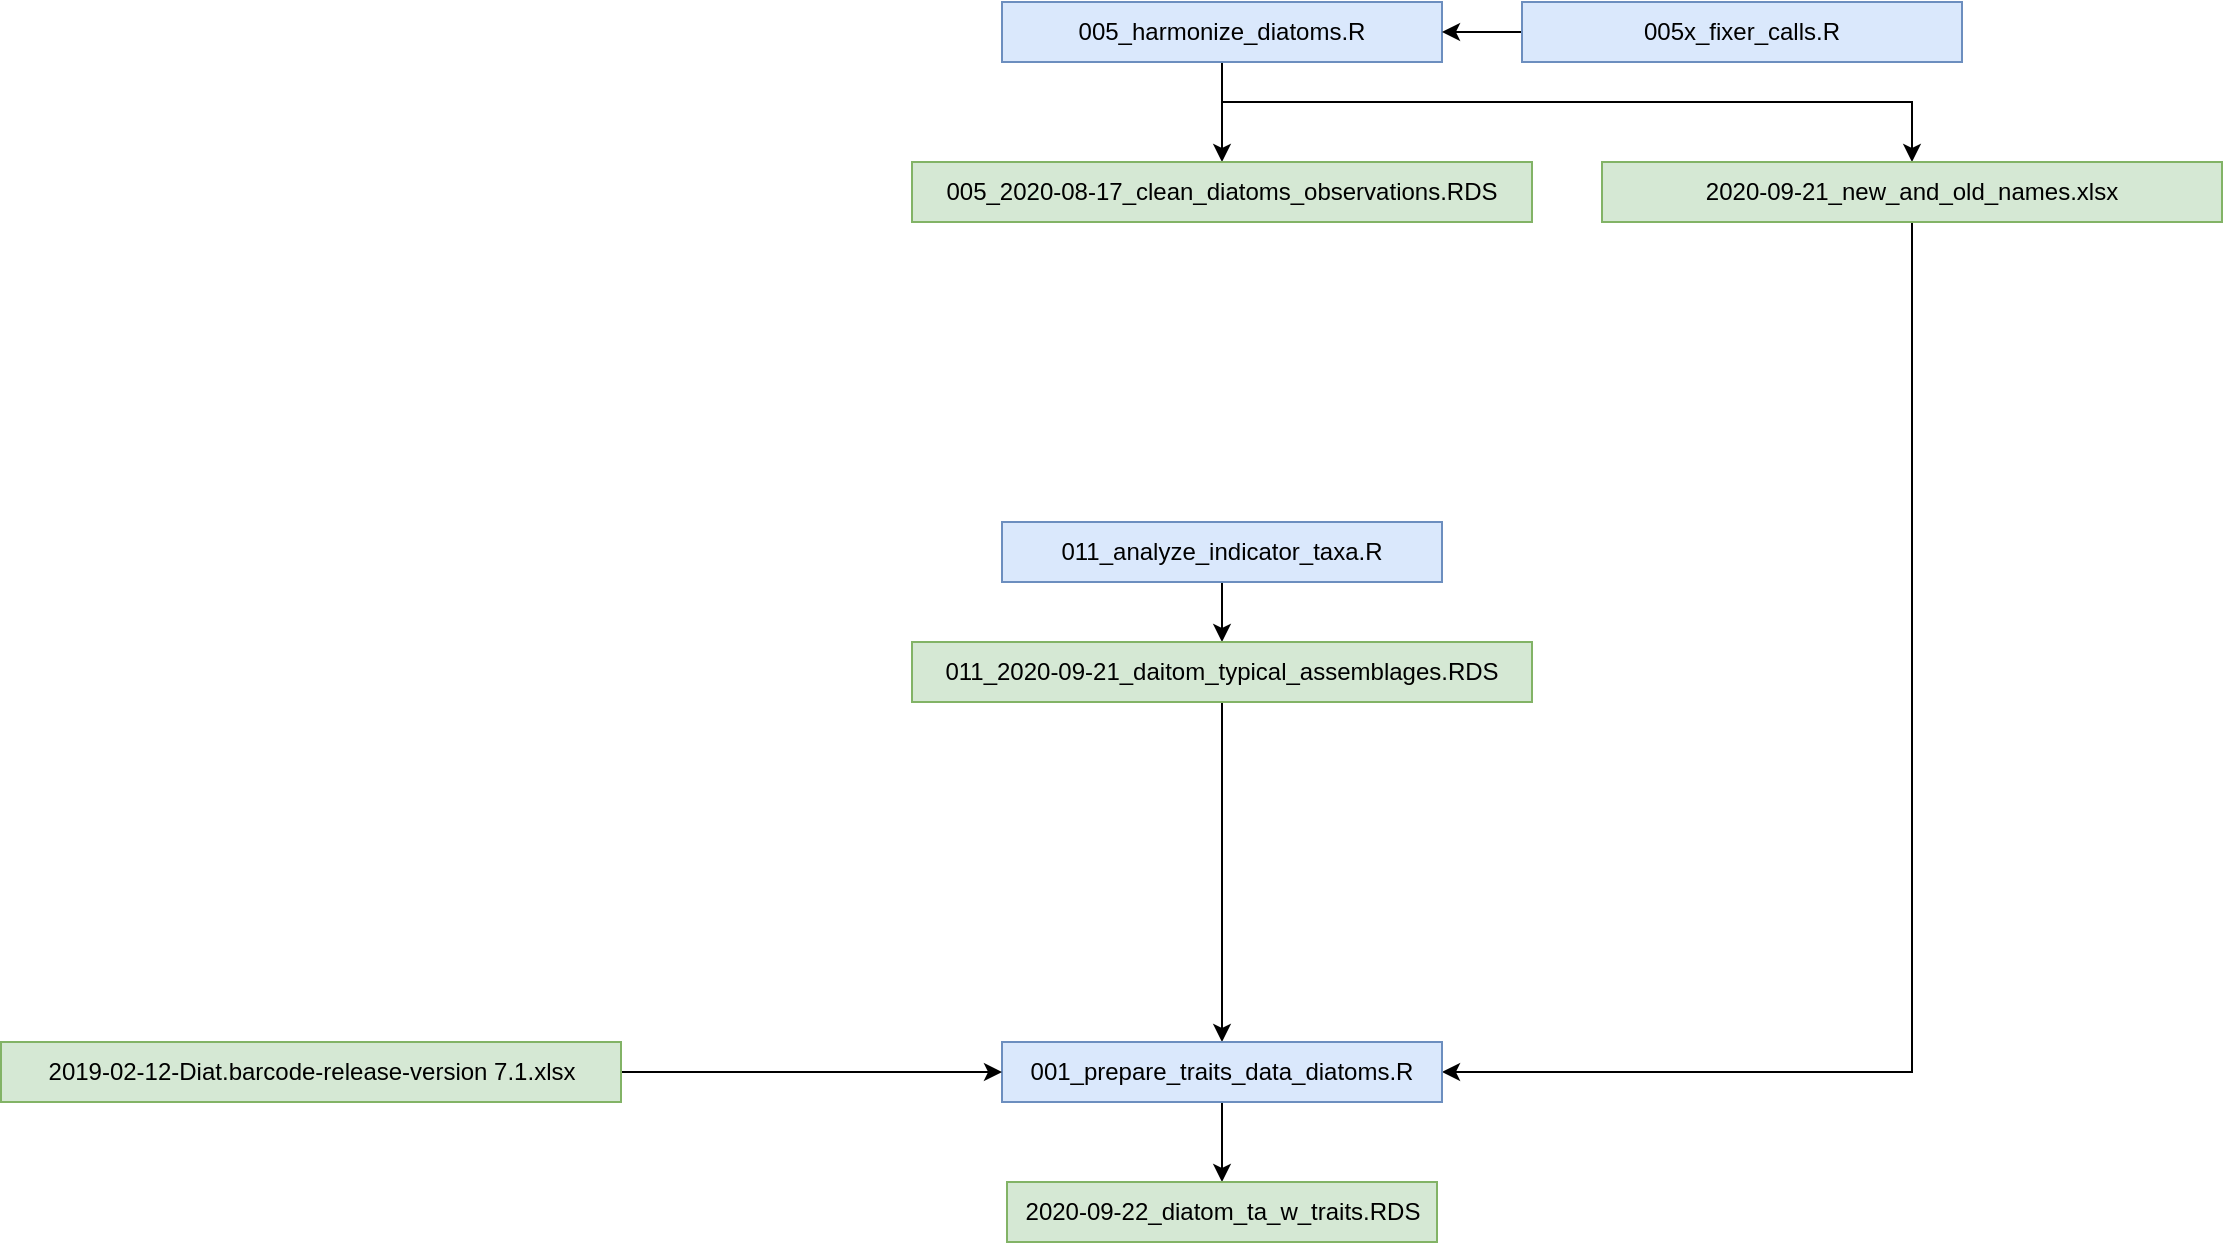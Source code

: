 <mxfile version="11.1.4" type="device"><diagram id="M-IvGQsek51ulZhgICUF" name="Page-1"><mxGraphModel dx="1808" dy="575" grid="1" gridSize="10" guides="1" tooltips="1" connect="1" arrows="1" fold="1" page="1" pageScale="1" pageWidth="827" pageHeight="1169" math="0" shadow="0"><root><mxCell id="0"/><mxCell id="1" parent="0"/><mxCell id="_XyF19CVQ_yxAbr5JvcK-3" style="edgeStyle=orthogonalEdgeStyle;rounded=0;orthogonalLoop=1;jettySize=auto;html=1;entryX=0.5;entryY=0;entryDx=0;entryDy=0;" parent="1" source="_XyF19CVQ_yxAbr5JvcK-1" target="_XyF19CVQ_yxAbr5JvcK-2" edge="1"><mxGeometry relative="1" as="geometry"/></mxCell><mxCell id="_XyF19CVQ_yxAbr5JvcK-1" value="011_analyze_indicator_taxa.R" style="rounded=0;whiteSpace=wrap;html=1;fillColor=#dae8fc;strokeColor=#6c8ebf;" parent="1" vertex="1"><mxGeometry x="190" y="870" width="220" height="30" as="geometry"/></mxCell><mxCell id="Unl8j2Vyg9Hvpw7GM9CV-2" style="edgeStyle=orthogonalEdgeStyle;rounded=0;orthogonalLoop=1;jettySize=auto;html=1;" edge="1" parent="1" source="_XyF19CVQ_yxAbr5JvcK-2" target="Unl8j2Vyg9Hvpw7GM9CV-1"><mxGeometry relative="1" as="geometry"/></mxCell><mxCell id="_XyF19CVQ_yxAbr5JvcK-2" value="011_2020-09-21_daitom_typical_assemblages.RDS" style="rounded=0;whiteSpace=wrap;html=1;fillColor=#d5e8d4;strokeColor=#82b366;" parent="1" vertex="1"><mxGeometry x="145" y="930" width="310" height="30" as="geometry"/></mxCell><mxCell id="_XyF19CVQ_yxAbr5JvcK-12" style="edgeStyle=orthogonalEdgeStyle;rounded=0;orthogonalLoop=1;jettySize=auto;html=1;" parent="1" source="_XyF19CVQ_yxAbr5JvcK-5" target="_XyF19CVQ_yxAbr5JvcK-11" edge="1"><mxGeometry relative="1" as="geometry"/></mxCell><mxCell id="_XyF19CVQ_yxAbr5JvcK-14" style="edgeStyle=orthogonalEdgeStyle;rounded=0;orthogonalLoop=1;jettySize=auto;html=1;entryX=0.5;entryY=0;entryDx=0;entryDy=0;" parent="1" source="_XyF19CVQ_yxAbr5JvcK-5" target="_XyF19CVQ_yxAbr5JvcK-13" edge="1"><mxGeometry relative="1" as="geometry"><Array as="points"><mxPoint x="300" y="660"/><mxPoint x="645" y="660"/></Array></mxGeometry></mxCell><mxCell id="_XyF19CVQ_yxAbr5JvcK-5" value="&lt;span style=&quot;text-align: left ; white-space: nowrap&quot;&gt;005_harmonize_diatoms.R&lt;/span&gt;" style="rounded=0;whiteSpace=wrap;html=1;fillColor=#dae8fc;strokeColor=#6c8ebf;" parent="1" vertex="1"><mxGeometry x="190" y="610" width="220" height="30" as="geometry"/></mxCell><mxCell id="_XyF19CVQ_yxAbr5JvcK-10" style="edgeStyle=orthogonalEdgeStyle;rounded=0;orthogonalLoop=1;jettySize=auto;html=1;entryX=1;entryY=0.5;entryDx=0;entryDy=0;" parent="1" source="_XyF19CVQ_yxAbr5JvcK-9" target="_XyF19CVQ_yxAbr5JvcK-5" edge="1"><mxGeometry relative="1" as="geometry"/></mxCell><mxCell id="_XyF19CVQ_yxAbr5JvcK-9" value="&lt;div style=&quot;text-align: left&quot;&gt;&lt;span style=&quot;white-space: nowrap&quot;&gt;005x_fixer_calls.R&lt;/span&gt;&lt;/div&gt;" style="rounded=0;whiteSpace=wrap;html=1;fillColor=#dae8fc;strokeColor=#6c8ebf;" parent="1" vertex="1"><mxGeometry x="450" y="610" width="220" height="30" as="geometry"/></mxCell><mxCell id="_XyF19CVQ_yxAbr5JvcK-11" value="005_2020-08-17_clean_diatoms_observations.RDS" style="rounded=0;whiteSpace=wrap;html=1;fillColor=#d5e8d4;strokeColor=#82b366;" parent="1" vertex="1"><mxGeometry x="145" y="690" width="310" height="30" as="geometry"/></mxCell><mxCell id="Unl8j2Vyg9Hvpw7GM9CV-5" style="edgeStyle=orthogonalEdgeStyle;rounded=0;orthogonalLoop=1;jettySize=auto;html=1;entryX=1;entryY=0.5;entryDx=0;entryDy=0;" edge="1" parent="1" source="_XyF19CVQ_yxAbr5JvcK-13" target="Unl8j2Vyg9Hvpw7GM9CV-1"><mxGeometry relative="1" as="geometry"><Array as="points"><mxPoint x="645" y="1145"/></Array></mxGeometry></mxCell><mxCell id="_XyF19CVQ_yxAbr5JvcK-13" value="2020-09-21_new_and_old_names.xlsx" style="rounded=0;whiteSpace=wrap;html=1;fillColor=#d5e8d4;strokeColor=#82b366;" parent="1" vertex="1"><mxGeometry x="490" y="690" width="310" height="30" as="geometry"/></mxCell><mxCell id="Unl8j2Vyg9Hvpw7GM9CV-7" style="edgeStyle=orthogonalEdgeStyle;rounded=0;orthogonalLoop=1;jettySize=auto;html=1;entryX=0.5;entryY=0;entryDx=0;entryDy=0;" edge="1" parent="1" source="Unl8j2Vyg9Hvpw7GM9CV-1" target="Unl8j2Vyg9Hvpw7GM9CV-6"><mxGeometry relative="1" as="geometry"/></mxCell><mxCell id="Unl8j2Vyg9Hvpw7GM9CV-1" value="001_prepare_traits_data_diatoms.R" style="rounded=0;whiteSpace=wrap;html=1;fillColor=#dae8fc;strokeColor=#6c8ebf;" vertex="1" parent="1"><mxGeometry x="190" y="1130" width="220" height="30" as="geometry"/></mxCell><mxCell id="Unl8j2Vyg9Hvpw7GM9CV-4" style="edgeStyle=orthogonalEdgeStyle;rounded=0;orthogonalLoop=1;jettySize=auto;html=1;" edge="1" parent="1" source="Unl8j2Vyg9Hvpw7GM9CV-3" target="Unl8j2Vyg9Hvpw7GM9CV-1"><mxGeometry relative="1" as="geometry"/></mxCell><mxCell id="Unl8j2Vyg9Hvpw7GM9CV-3" value="2019-02-12-Diat.barcode-release-version 7.1.xlsx" style="rounded=0;whiteSpace=wrap;html=1;fillColor=#d5e8d4;strokeColor=#82b366;" vertex="1" parent="1"><mxGeometry x="-310.5" y="1130" width="310" height="30" as="geometry"/></mxCell><mxCell id="Unl8j2Vyg9Hvpw7GM9CV-6" value="2020-09-22_diatom_ta_w_traits.RDS" style="rounded=0;whiteSpace=wrap;html=1;fillColor=#d5e8d4;strokeColor=#82b366;" vertex="1" parent="1"><mxGeometry x="192.5" y="1200" width="215" height="30" as="geometry"/></mxCell></root></mxGraphModel></diagram></mxfile>